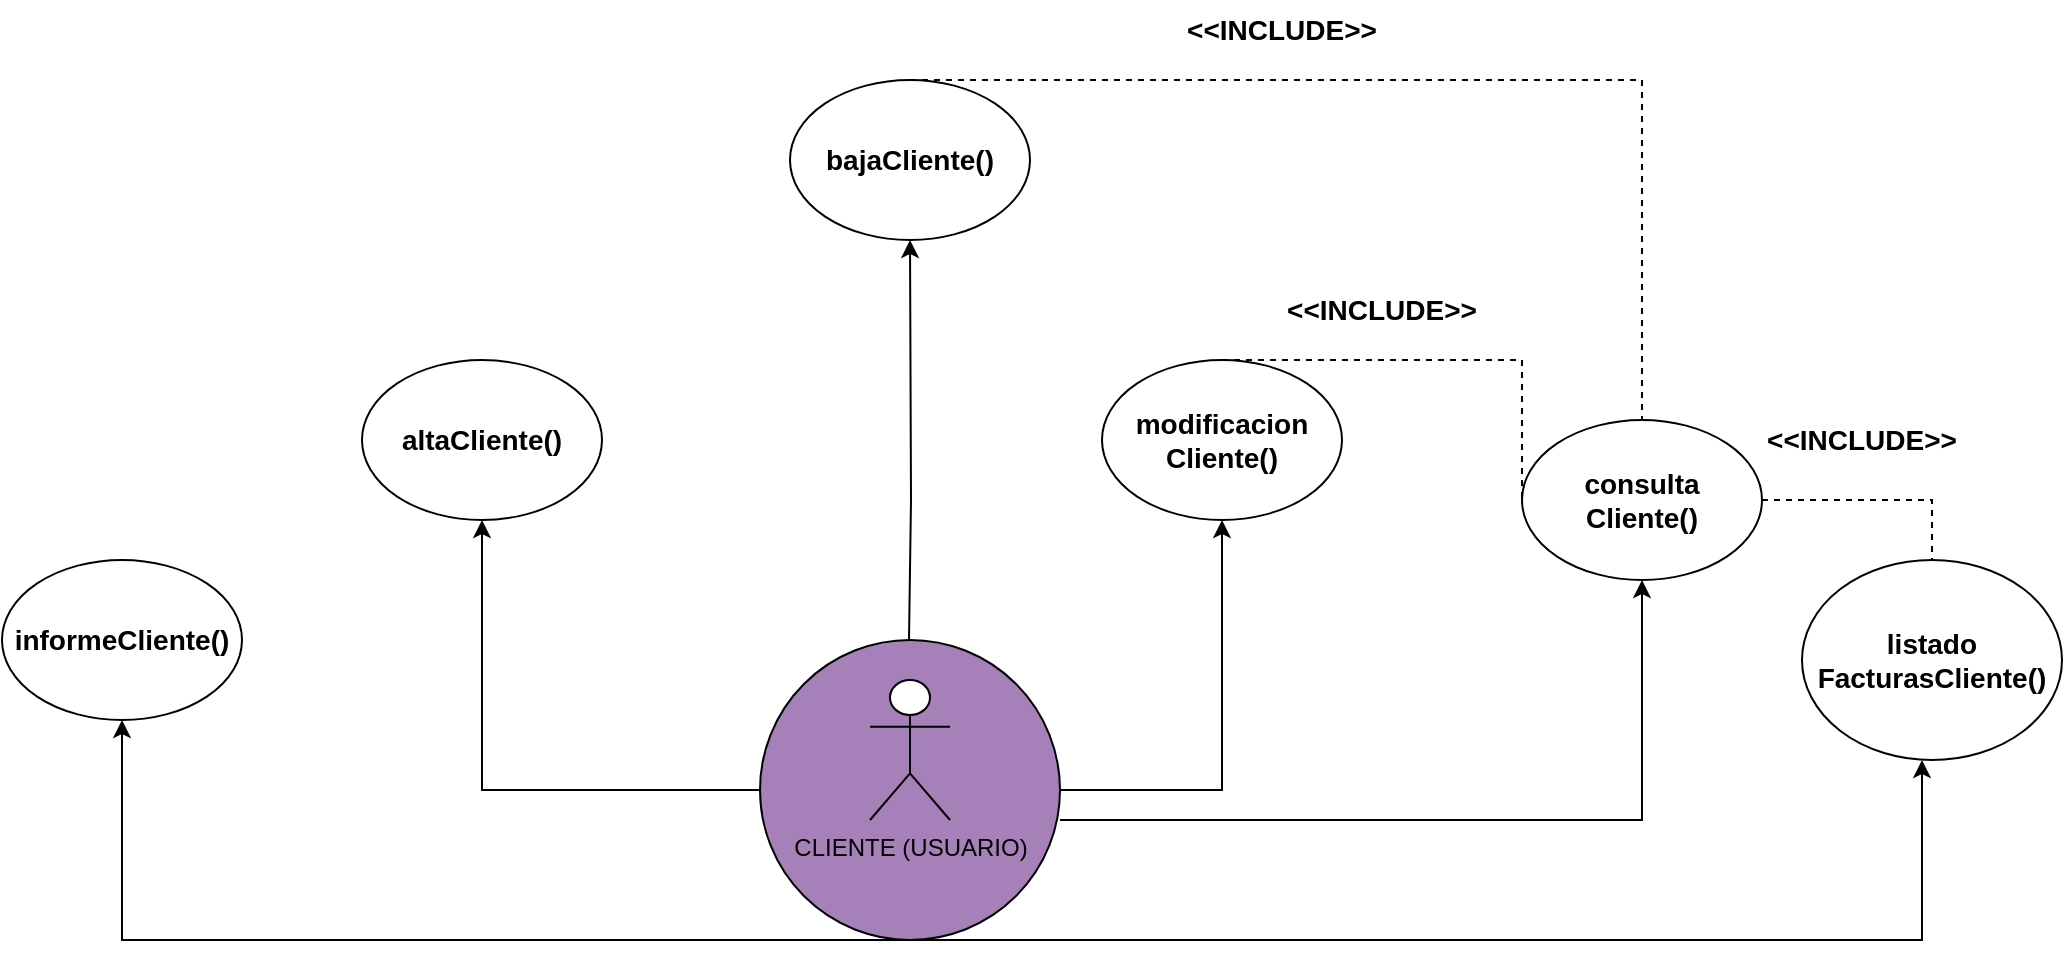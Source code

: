 <mxfile version="20.6.0" type="device"><diagram id="swfIi7xdJ3ejrBw6cta7" name="Página-1"><mxGraphModel dx="1994" dy="2381" grid="1" gridSize="10" guides="1" tooltips="1" connect="1" arrows="1" fold="1" page="1" pageScale="1" pageWidth="827" pageHeight="1169" math="0" shadow="0"><root><mxCell id="0"/><mxCell id="1" parent="0"/><mxCell id="Ne0DDsLxK1vsuL8bMT9l-8" value="" style="ellipse;whiteSpace=wrap;html=1;aspect=fixed;fillColor=#A680B8;" vertex="1" parent="1"><mxGeometry x="319" y="260" width="150" height="150" as="geometry"/></mxCell><mxCell id="Ne0DDsLxK1vsuL8bMT9l-1" value="CLIENTE (USUARIO)" style="shape=umlActor;verticalLabelPosition=bottom;verticalAlign=top;html=1;outlineConnect=0;" vertex="1" parent="1"><mxGeometry x="374" y="280" width="40" height="70" as="geometry"/></mxCell><mxCell id="Ne0DDsLxK1vsuL8bMT9l-9" value="" style="endArrow=classic;html=1;rounded=0;entryX=0.5;entryY=1;entryDx=0;entryDy=0;" edge="1" parent="1" target="Ne0DDsLxK1vsuL8bMT9l-10"><mxGeometry width="50" height="50" relative="1" as="geometry"><mxPoint x="393.5" y="260" as="sourcePoint"/><mxPoint x="394.5" y="130" as="targetPoint"/><Array as="points"><mxPoint x="394.5" y="190"/></Array></mxGeometry></mxCell><mxCell id="Ne0DDsLxK1vsuL8bMT9l-10" value="&lt;font style=&quot;font-size: 14px;&quot;&gt;&lt;b style=&quot;&quot;&gt;bajaCliente()&lt;/b&gt;&lt;/font&gt;" style="ellipse;whiteSpace=wrap;html=1;" vertex="1" parent="1"><mxGeometry x="334" y="-20" width="120" height="80" as="geometry"/></mxCell><mxCell id="Ne0DDsLxK1vsuL8bMT9l-11" value="&lt;b style=&quot;font-size: 14px;&quot;&gt;modificacion&lt;br&gt;Cliente()&lt;/b&gt;" style="ellipse;whiteSpace=wrap;html=1;" vertex="1" parent="1"><mxGeometry x="490" y="120" width="120" height="80" as="geometry"/></mxCell><mxCell id="Ne0DDsLxK1vsuL8bMT9l-12" value="" style="endArrow=classic;html=1;rounded=0;exitX=1;exitY=0.5;exitDx=0;exitDy=0;entryX=0.5;entryY=1;entryDx=0;entryDy=0;" edge="1" parent="1" source="Ne0DDsLxK1vsuL8bMT9l-8" target="Ne0DDsLxK1vsuL8bMT9l-11"><mxGeometry width="50" height="50" relative="1" as="geometry"><mxPoint x="609.5" y="330" as="sourcePoint"/><mxPoint x="610.5" y="200" as="targetPoint"/><Array as="points"><mxPoint x="550" y="335"/></Array></mxGeometry></mxCell><mxCell id="Ne0DDsLxK1vsuL8bMT9l-13" value="&lt;span style=&quot;font-size: 14px;&quot;&gt;&lt;b&gt;altaCliente()&lt;/b&gt;&lt;/span&gt;" style="ellipse;whiteSpace=wrap;html=1;" vertex="1" parent="1"><mxGeometry x="120" y="120" width="120" height="80" as="geometry"/></mxCell><mxCell id="Ne0DDsLxK1vsuL8bMT9l-14" value="" style="endArrow=classic;html=1;rounded=0;exitX=0;exitY=0.5;exitDx=0;exitDy=0;entryX=0.5;entryY=1;entryDx=0;entryDy=0;" edge="1" parent="1" source="Ne0DDsLxK1vsuL8bMT9l-8" target="Ne0DDsLxK1vsuL8bMT9l-13"><mxGeometry width="50" height="50" relative="1" as="geometry"><mxPoint x="177" y="335" as="sourcePoint"/><mxPoint x="318.5" y="200" as="targetPoint"/><Array as="points"><mxPoint x="180" y="335"/></Array></mxGeometry></mxCell><mxCell id="Ne0DDsLxK1vsuL8bMT9l-15" value="&lt;span style=&quot;font-size: 14px;&quot;&gt;&lt;b&gt;listado&lt;br&gt;FacturasCliente()&lt;/b&gt;&lt;/span&gt;" style="ellipse;whiteSpace=wrap;html=1;" vertex="1" parent="1"><mxGeometry x="840" y="220" width="130" height="100" as="geometry"/></mxCell><mxCell id="Ne0DDsLxK1vsuL8bMT9l-16" value="&lt;span style=&quot;font-size: 14px;&quot;&gt;&lt;b&gt;informeCliente()&lt;/b&gt;&lt;/span&gt;" style="ellipse;whiteSpace=wrap;html=1;" vertex="1" parent="1"><mxGeometry x="-60" y="220" width="120" height="80" as="geometry"/></mxCell><mxCell id="Ne0DDsLxK1vsuL8bMT9l-17" value="" style="endArrow=classic;html=1;rounded=0;exitX=0.5;exitY=1;exitDx=0;exitDy=0;entryX=0.5;entryY=1;entryDx=0;entryDy=0;" edge="1" parent="1" source="Ne0DDsLxK1vsuL8bMT9l-8" target="Ne0DDsLxK1vsuL8bMT9l-16"><mxGeometry width="50" height="50" relative="1" as="geometry"><mxPoint x="360" y="550" as="sourcePoint"/><mxPoint x="361" y="420" as="targetPoint"/><Array as="points"><mxPoint y="410"/></Array></mxGeometry></mxCell><mxCell id="Ne0DDsLxK1vsuL8bMT9l-19" value="" style="endArrow=classic;html=1;rounded=0;exitX=0.5;exitY=1;exitDx=0;exitDy=0;" edge="1" parent="1" source="Ne0DDsLxK1vsuL8bMT9l-8"><mxGeometry width="50" height="50" relative="1" as="geometry"><mxPoint x="884" y="430" as="sourcePoint"/><mxPoint x="900" y="320" as="targetPoint"/><Array as="points"><mxPoint x="900" y="410"/></Array></mxGeometry></mxCell><mxCell id="Ne0DDsLxK1vsuL8bMT9l-20" value="&lt;b style=&quot;font-size: 14px;&quot;&gt;consulta&lt;br&gt;Cliente()&lt;/b&gt;" style="ellipse;whiteSpace=wrap;html=1;" vertex="1" parent="1"><mxGeometry x="700" y="150" width="120" height="80" as="geometry"/></mxCell><mxCell id="Ne0DDsLxK1vsuL8bMT9l-22" value="" style="endArrow=none;dashed=1;html=1;rounded=0;fontSize=14;exitX=0.5;exitY=0;exitDx=0;exitDy=0;entryX=0.5;entryY=0;entryDx=0;entryDy=0;" edge="1" parent="1" source="Ne0DDsLxK1vsuL8bMT9l-10" target="Ne0DDsLxK1vsuL8bMT9l-20"><mxGeometry width="50" height="50" relative="1" as="geometry"><mxPoint x="340" y="280" as="sourcePoint"/><mxPoint x="390" y="230" as="targetPoint"/><Array as="points"><mxPoint x="760" y="-20"/></Array></mxGeometry></mxCell><mxCell id="Ne0DDsLxK1vsuL8bMT9l-24" value="&lt;b&gt;&amp;lt;&amp;lt;INCLUDE&amp;gt;&amp;gt;&lt;/b&gt;" style="text;html=1;strokeColor=none;fillColor=none;align=center;verticalAlign=middle;whiteSpace=wrap;rounded=0;fontSize=14;rotation=0;" vertex="1" parent="1"><mxGeometry x="550" y="-60" width="60" height="30" as="geometry"/></mxCell><mxCell id="Ne0DDsLxK1vsuL8bMT9l-26" value="" style="endArrow=classic;html=1;rounded=0;exitX=1;exitY=0.5;exitDx=0;exitDy=0;entryX=0.5;entryY=1;entryDx=0;entryDy=0;" edge="1" parent="1" target="Ne0DDsLxK1vsuL8bMT9l-20"><mxGeometry width="50" height="50" relative="1" as="geometry"><mxPoint x="469" y="350" as="sourcePoint"/><mxPoint x="610.5" y="215" as="targetPoint"/><Array as="points"><mxPoint x="760" y="350"/></Array></mxGeometry></mxCell><mxCell id="Ne0DDsLxK1vsuL8bMT9l-27" value="" style="endArrow=none;dashed=1;html=1;rounded=0;fontSize=14;exitX=0.5;exitY=0;exitDx=0;exitDy=0;entryX=0;entryY=0.5;entryDx=0;entryDy=0;" edge="1" parent="1" source="Ne0DDsLxK1vsuL8bMT9l-11" target="Ne0DDsLxK1vsuL8bMT9l-20"><mxGeometry width="50" height="50" relative="1" as="geometry"><mxPoint x="404" y="60" as="sourcePoint"/><mxPoint x="770" y="160" as="targetPoint"/><Array as="points"><mxPoint x="700" y="120"/></Array></mxGeometry></mxCell><mxCell id="Ne0DDsLxK1vsuL8bMT9l-28" value="&lt;b&gt;&amp;lt;&amp;lt;INCLUDE&amp;gt;&amp;gt;&lt;/b&gt;" style="text;html=1;strokeColor=none;fillColor=none;align=center;verticalAlign=middle;whiteSpace=wrap;rounded=0;fontSize=14;rotation=0;" vertex="1" parent="1"><mxGeometry x="600" y="80" width="60" height="30" as="geometry"/></mxCell><mxCell id="Ne0DDsLxK1vsuL8bMT9l-29" value="" style="endArrow=none;dashed=1;html=1;rounded=0;fontSize=14;exitX=0.5;exitY=0;exitDx=0;exitDy=0;entryX=0.5;entryY=0;entryDx=0;entryDy=0;" edge="1" parent="1" target="Ne0DDsLxK1vsuL8bMT9l-15"><mxGeometry width="50" height="50" relative="1" as="geometry"><mxPoint x="820" y="190" as="sourcePoint"/><mxPoint x="970" y="260" as="targetPoint"/><Array as="points"><mxPoint x="905" y="190"/></Array></mxGeometry></mxCell><mxCell id="Ne0DDsLxK1vsuL8bMT9l-30" value="&lt;b&gt;&amp;lt;&amp;lt;INCLUDE&amp;gt;&amp;gt;&lt;/b&gt;" style="text;html=1;strokeColor=none;fillColor=none;align=center;verticalAlign=middle;whiteSpace=wrap;rounded=0;fontSize=14;rotation=0;" vertex="1" parent="1"><mxGeometry x="840" y="145" width="60" height="30" as="geometry"/></mxCell></root></mxGraphModel></diagram></mxfile>